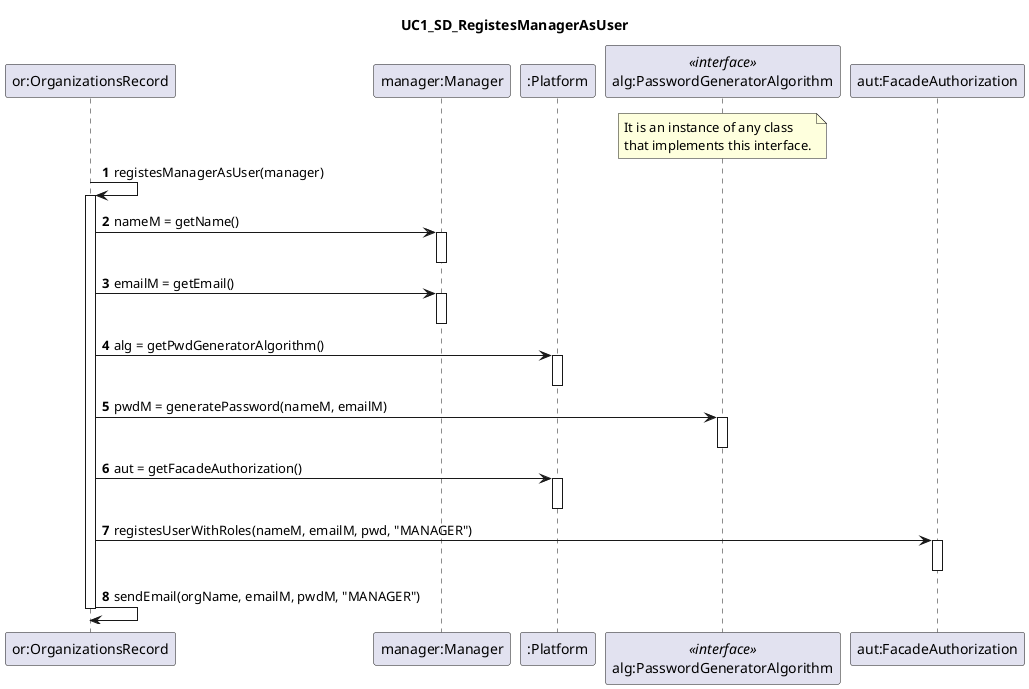 @startuml
title UC1_SD_RegistesManagerAsUser
autonumber

participant "or:OrganizationsRecord" as ORGS
participant "manager:Manager" as MANAGER
participant ":Platform" as PLAT
participant "alg:PasswordGeneratorAlgorithm" as ALG << interface >>
participant "aut:FacadeAuthorization" as AUT

note over of ALG
It is an instance of any class 
that implements this interface.
end note

ORGS -> ORGS: registesManagerAsUser(manager)
activate ORGS

ORGS -> MANAGER: nameM = getName()
activate MANAGER
deactivate MANAGER
ORGS -> MANAGER: emailM = getEmail()
activate MANAGER
deactivate MANAGER

ORGS -> PLAT : alg = getPwdGeneratorAlgorithm()
activate PLAT
deactivate PLAT

ORGS -> ALG: pwdM = generatePassword(nameM, emailM)
activate ALG
deactivate ALG

ORGS -> PLAT : aut = getFacadeAuthorization()
activate PLAT
deactivate PLAT

ORGS -> AUT: registesUserWithRoles(nameM, emailM, pwd, "MANAGER")
activate AUT
deactivate AUT


ORGS -> ORGS: sendEmail(orgName, emailM, pwdM, "MANAGER")
deactivate ORGS

deactivate ORGS
@enduml